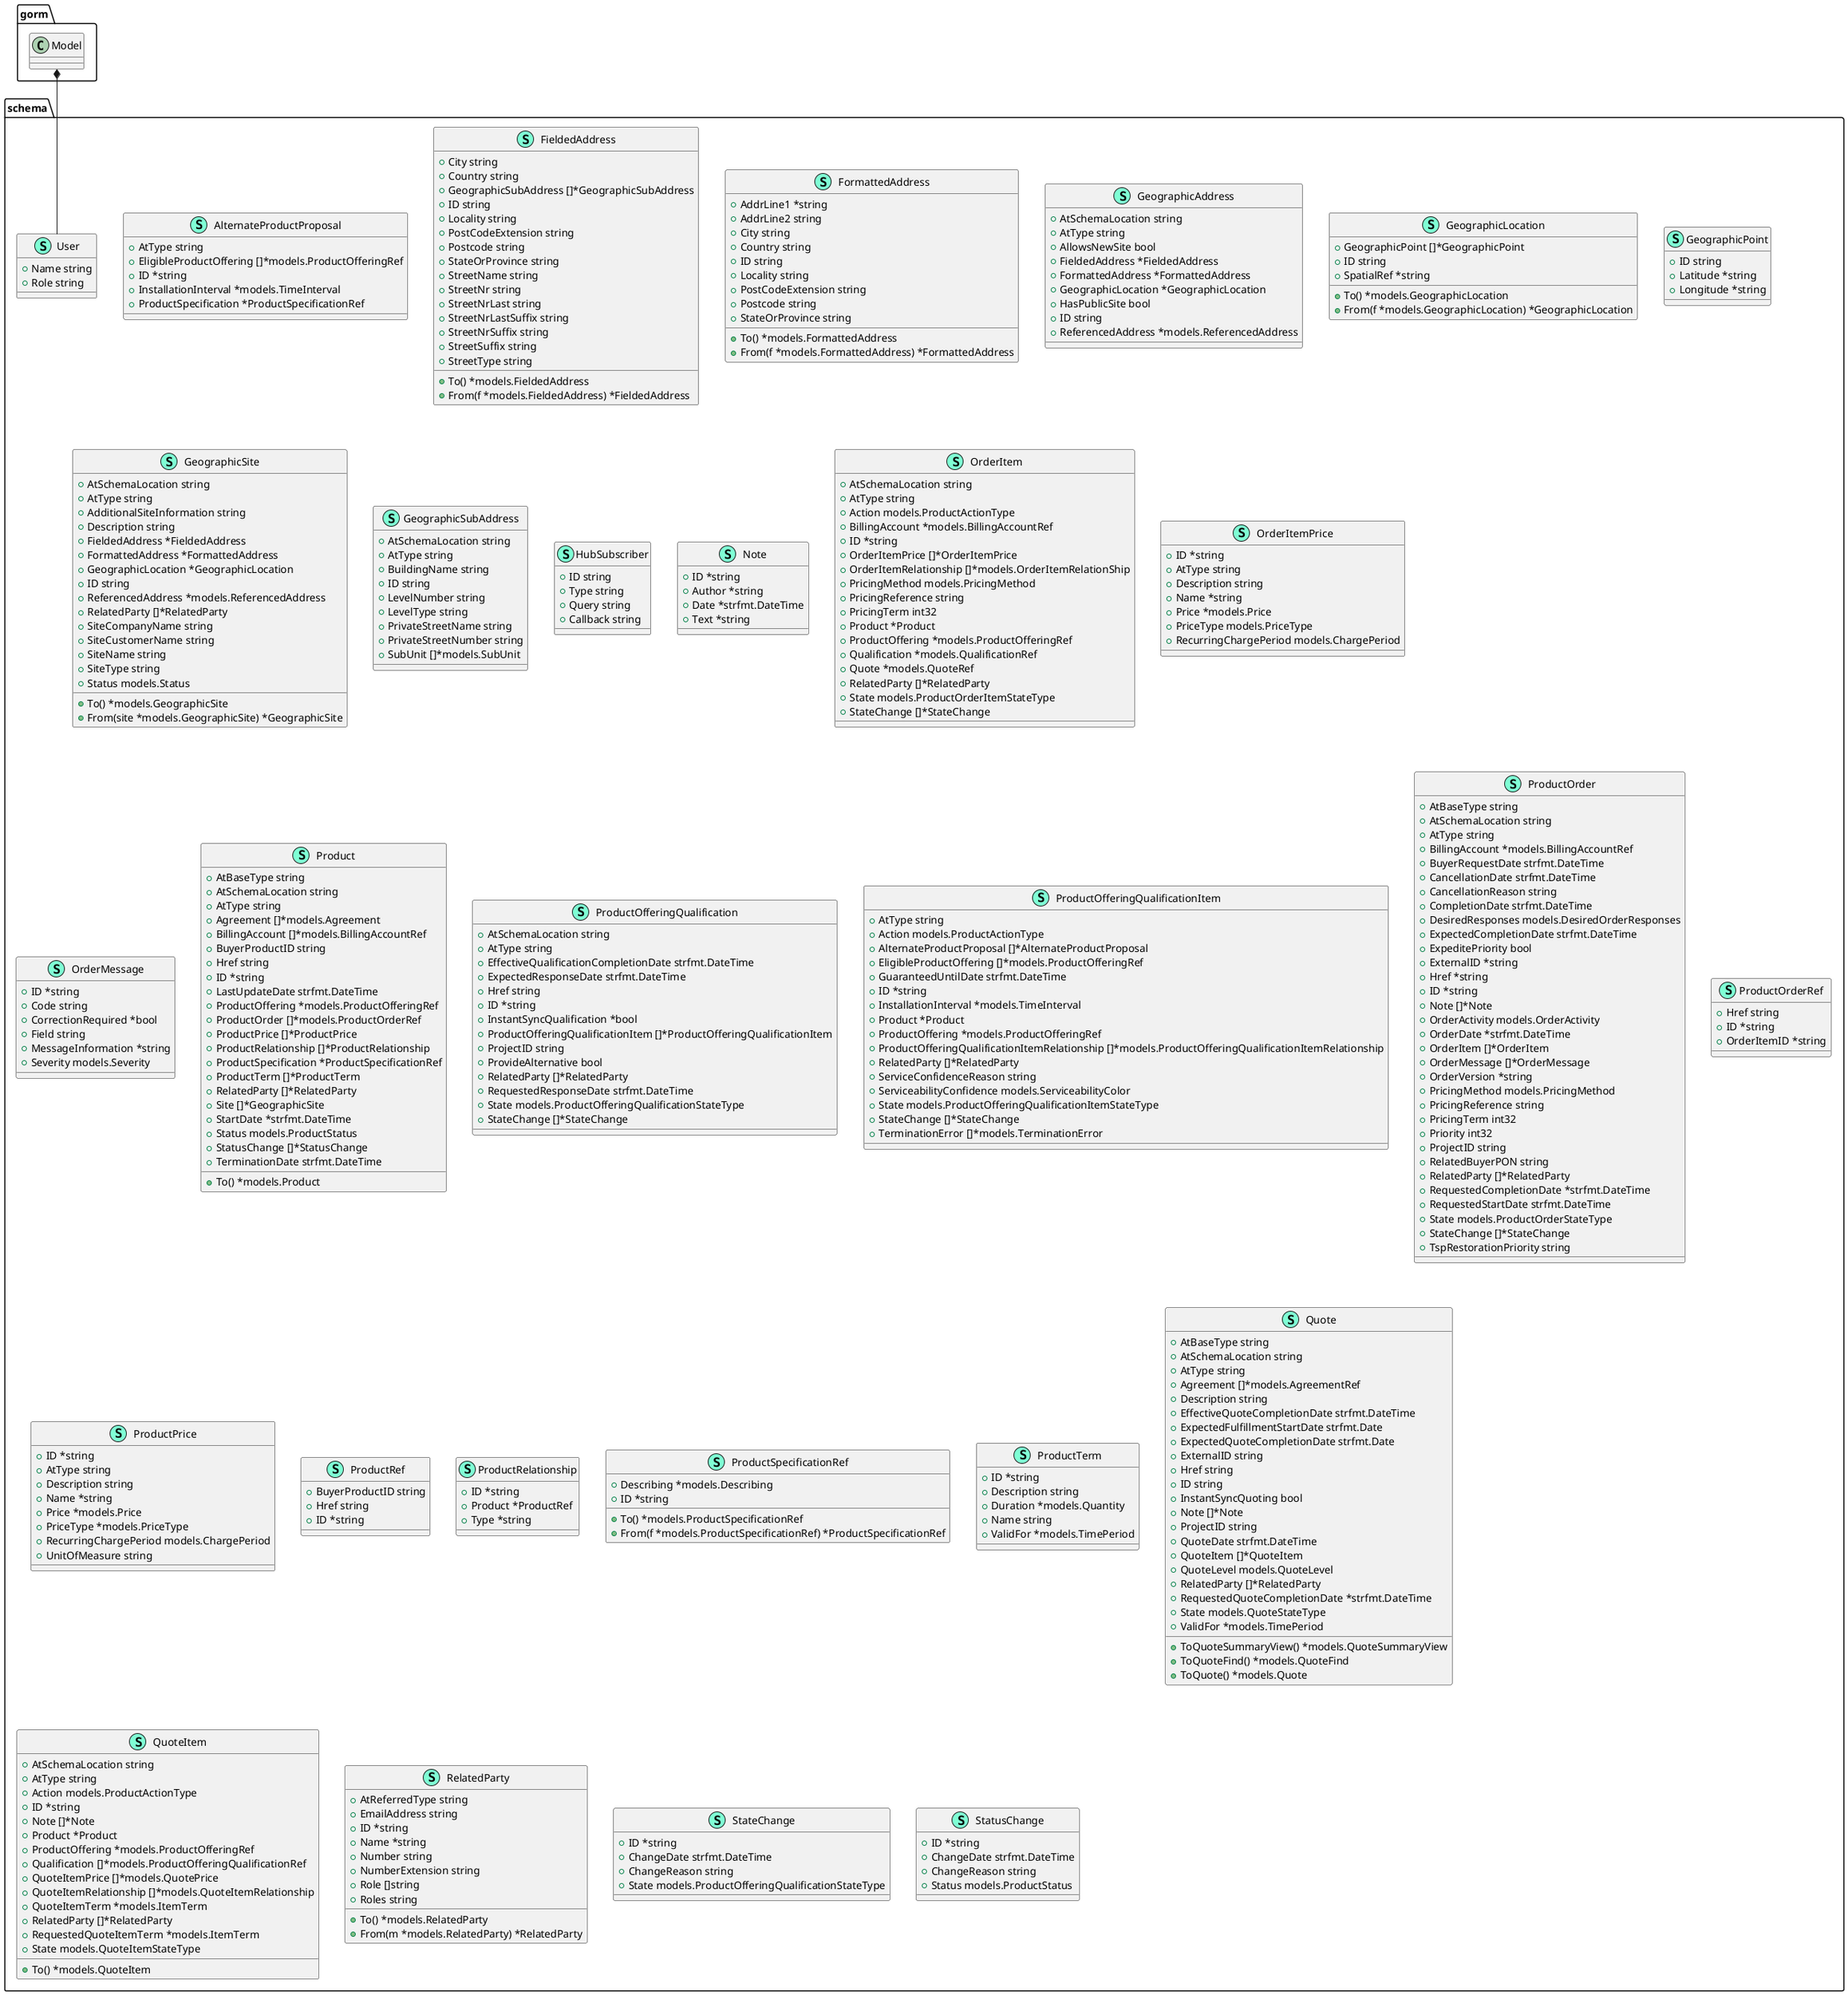 @startuml
namespace schema {
    class AlternateProductProposal << (S,Aquamarine) >> {
        + AtType string
        + EligibleProductOffering []*models.ProductOfferingRef
        + ID *string
        + InstallationInterval *models.TimeInterval
        + ProductSpecification *ProductSpecificationRef

    }
    class FieldedAddress << (S,Aquamarine) >> {
        + City string
        + Country string
        + GeographicSubAddress []*GeographicSubAddress
        + ID string
        + Locality string
        + PostCodeExtension string
        + Postcode string
        + StateOrProvince string
        + StreetName string
        + StreetNr string
        + StreetNrLast string
        + StreetNrLastSuffix string
        + StreetNrSuffix string
        + StreetSuffix string
        + StreetType string

        + To() *models.FieldedAddress
        + From(f *models.FieldedAddress) *FieldedAddress

    }
    class FormattedAddress << (S,Aquamarine) >> {
        + AddrLine1 *string
        + AddrLine2 string
        + City string
        + Country string
        + ID string
        + Locality string
        + PostCodeExtension string
        + Postcode string
        + StateOrProvince string

        + To() *models.FormattedAddress
        + From(f *models.FormattedAddress) *FormattedAddress

    }
    class GeographicAddress << (S,Aquamarine) >> {
        + AtSchemaLocation string
        + AtType string
        + AllowsNewSite bool
        + FieldedAddress *FieldedAddress
        + FormattedAddress *FormattedAddress
        + GeographicLocation *GeographicLocation
        + HasPublicSite bool
        + ID string
        + ReferencedAddress *models.ReferencedAddress

    }
    class GeographicLocation << (S,Aquamarine) >> {
        + GeographicPoint []*GeographicPoint
        + ID string
        + SpatialRef *string

        + To() *models.GeographicLocation
        + From(f *models.GeographicLocation) *GeographicLocation

    }
    class GeographicPoint << (S,Aquamarine) >> {
        + ID string
        + Latitude *string
        + Longitude *string

    }
    class GeographicSite << (S,Aquamarine) >> {
        + AtSchemaLocation string
        + AtType string
        + AdditionalSiteInformation string
        + Description string
        + FieldedAddress *FieldedAddress
        + FormattedAddress *FormattedAddress
        + GeographicLocation *GeographicLocation
        + ID string
        + ReferencedAddress *models.ReferencedAddress
        + RelatedParty []*RelatedParty
        + SiteCompanyName string
        + SiteCustomerName string
        + SiteName string
        + SiteType string
        + Status models.Status

        + To() *models.GeographicSite
        + From(site *models.GeographicSite) *GeographicSite

    }
    class GeographicSubAddress << (S,Aquamarine) >> {
        + AtSchemaLocation string
        + AtType string
        + BuildingName string
        + ID string
        + LevelNumber string
        + LevelType string
        + PrivateStreetName string
        + PrivateStreetNumber string
        + SubUnit []*models.SubUnit

    }
    class HubSubscriber << (S,Aquamarine) >> {
        + ID string
        + Type string
        + Query string
        + Callback string

    }
    class Note << (S,Aquamarine) >> {
        + ID *string
        + Author *string
        + Date *strfmt.DateTime
        + Text *string

    }
    class OrderItem << (S,Aquamarine) >> {
        + AtSchemaLocation string
        + AtType string
        + Action models.ProductActionType
        + BillingAccount *models.BillingAccountRef
        + ID *string
        + OrderItemPrice []*OrderItemPrice
        + OrderItemRelationship []*models.OrderItemRelationShip
        + PricingMethod models.PricingMethod
        + PricingReference string
        + PricingTerm int32
        + Product *Product
        + ProductOffering *models.ProductOfferingRef
        + Qualification *models.QualificationRef
        + Quote *models.QuoteRef
        + RelatedParty []*RelatedParty
        + State models.ProductOrderItemStateType
        + StateChange []*StateChange

    }
    class OrderItemPrice << (S,Aquamarine) >> {
        + ID *string
        + AtType string
        + Description string
        + Name *string
        + Price *models.Price
        + PriceType models.PriceType
        + RecurringChargePeriod models.ChargePeriod

    }
    class OrderMessage << (S,Aquamarine) >> {
        + ID *string
        + Code string
        + CorrectionRequired *bool
        + Field string
        + MessageInformation *string
        + Severity models.Severity

    }
    class Product << (S,Aquamarine) >> {
        + AtBaseType string
        + AtSchemaLocation string
        + AtType string
        + Agreement []*models.Agreement
        + BillingAccount []*models.BillingAccountRef
        + BuyerProductID string
        + Href string
        + ID *string
        + LastUpdateDate strfmt.DateTime
        + ProductOffering *models.ProductOfferingRef
        + ProductOrder []*models.ProductOrderRef
        + ProductPrice []*ProductPrice
        + ProductRelationship []*ProductRelationship
        + ProductSpecification *ProductSpecificationRef
        + ProductTerm []*ProductTerm
        + RelatedParty []*RelatedParty
        + Site []*GeographicSite
        + StartDate *strfmt.DateTime
        + Status models.ProductStatus
        + StatusChange []*StatusChange
        + TerminationDate strfmt.DateTime

        + To() *models.Product

    }
    class ProductOfferingQualification << (S,Aquamarine) >> {
        + AtSchemaLocation string
        + AtType string
        + EffectiveQualificationCompletionDate strfmt.DateTime
        + ExpectedResponseDate strfmt.DateTime
        + Href string
        + ID *string
        + InstantSyncQualification *bool
        + ProductOfferingQualificationItem []*ProductOfferingQualificationItem
        + ProjectID string
        + ProvideAlternative bool
        + RelatedParty []*RelatedParty
        + RequestedResponseDate strfmt.DateTime
        + State models.ProductOfferingQualificationStateType
        + StateChange []*StateChange

    }
    class ProductOfferingQualificationItem << (S,Aquamarine) >> {
        + AtType string
        + Action models.ProductActionType
        + AlternateProductProposal []*AlternateProductProposal
        + EligibleProductOffering []*models.ProductOfferingRef
        + GuaranteedUntilDate strfmt.DateTime
        + ID *string
        + InstallationInterval *models.TimeInterval
        + Product *Product
        + ProductOffering *models.ProductOfferingRef
        + ProductOfferingQualificationItemRelationship []*models.ProductOfferingQualificationItemRelationship
        + RelatedParty []*RelatedParty
        + ServiceConfidenceReason string
        + ServiceabilityConfidence models.ServiceabilityColor
        + State models.ProductOfferingQualificationItemStateType
        + StateChange []*StateChange
        + TerminationError []*models.TerminationError

    }
    class ProductOrder << (S,Aquamarine) >> {
        + AtBaseType string
        + AtSchemaLocation string
        + AtType string
        + BillingAccount *models.BillingAccountRef
        + BuyerRequestDate strfmt.DateTime
        + CancellationDate strfmt.DateTime
        + CancellationReason string
        + CompletionDate strfmt.DateTime
        + DesiredResponses models.DesiredOrderResponses
        + ExpectedCompletionDate strfmt.DateTime
        + ExpeditePriority bool
        + ExternalID *string
        + Href *string
        + ID *string
        + Note []*Note
        + OrderActivity models.OrderActivity
        + OrderDate *strfmt.DateTime
        + OrderItem []*OrderItem
        + OrderMessage []*OrderMessage
        + OrderVersion *string
        + PricingMethod models.PricingMethod
        + PricingReference string
        + PricingTerm int32
        + Priority int32
        + ProjectID string
        + RelatedBuyerPON string
        + RelatedParty []*RelatedParty
        + RequestedCompletionDate *strfmt.DateTime
        + RequestedStartDate strfmt.DateTime
        + State models.ProductOrderStateType
        + StateChange []*StateChange
        + TspRestorationPriority string

    }
    class ProductOrderRef << (S,Aquamarine) >> {
        + Href string
        + ID *string
        + OrderItemID *string

    }
    class ProductPrice << (S,Aquamarine) >> {
        + ID *string
        + AtType string
        + Description string
        + Name *string
        + Price *models.Price
        + PriceType *models.PriceType
        + RecurringChargePeriod models.ChargePeriod
        + UnitOfMeasure string

    }
    class ProductRef << (S,Aquamarine) >> {
        + BuyerProductID string
        + Href string
        + ID *string

    }
    class ProductRelationship << (S,Aquamarine) >> {
        + ID *string
        + Product *ProductRef
        + Type *string

    }
    class ProductSpecificationRef << (S,Aquamarine) >> {
        + Describing *models.Describing
        + ID *string

        + To() *models.ProductSpecificationRef
        + From(f *models.ProductSpecificationRef) *ProductSpecificationRef

    }
    class ProductTerm << (S,Aquamarine) >> {
        + ID *string
        + Description string
        + Duration *models.Quantity
        + Name string
        + ValidFor *models.TimePeriod

    }
    class Quote << (S,Aquamarine) >> {
        + AtBaseType string
        + AtSchemaLocation string
        + AtType string
        + Agreement []*models.AgreementRef
        + Description string
        + EffectiveQuoteCompletionDate strfmt.DateTime
        + ExpectedFulfillmentStartDate strfmt.Date
        + ExpectedQuoteCompletionDate strfmt.Date
        + ExternalID string
        + Href string
        + ID string
        + InstantSyncQuoting bool
        + Note []*Note
        + ProjectID string
        + QuoteDate strfmt.DateTime
        + QuoteItem []*QuoteItem
        + QuoteLevel models.QuoteLevel
        + RelatedParty []*RelatedParty
        + RequestedQuoteCompletionDate *strfmt.DateTime
        + State models.QuoteStateType
        + ValidFor *models.TimePeriod

        + ToQuoteSummaryView() *models.QuoteSummaryView
        + ToQuoteFind() *models.QuoteFind
        + ToQuote() *models.Quote

    }
    class QuoteItem << (S,Aquamarine) >> {
        + AtSchemaLocation string
        + AtType string
        + Action models.ProductActionType
        + ID *string
        + Note []*Note
        + Product *Product
        + ProductOffering *models.ProductOfferingRef
        + Qualification []*models.ProductOfferingQualificationRef
        + QuoteItemPrice []*models.QuotePrice
        + QuoteItemRelationship []*models.QuoteItemRelationship
        + QuoteItemTerm *models.ItemTerm
        + RelatedParty []*RelatedParty
        + RequestedQuoteItemTerm *models.ItemTerm
        + State models.QuoteItemStateType

        + To() *models.QuoteItem

    }
    class RelatedParty << (S,Aquamarine) >> {
        + AtReferredType string
        + EmailAddress string
        + ID *string
        + Name *string
        + Number string
        + NumberExtension string
        + Role []string
        + Roles string

        + To() *models.RelatedParty
        + From(m *models.RelatedParty) *RelatedParty

    }
    class StateChange << (S,Aquamarine) >> {
        + ID *string
        + ChangeDate strfmt.DateTime
        + ChangeReason string
        + State models.ProductOfferingQualificationStateType

    }
    class StatusChange << (S,Aquamarine) >> {
        + ID *string
        + ChangeDate strfmt.DateTime
        + ChangeReason string
        + Status models.ProductStatus

    }
    class User << (S,Aquamarine) >> {
        + Name string
        + Role string

    }
}
"gorm.Model" *-- "schema.User"


@enduml
